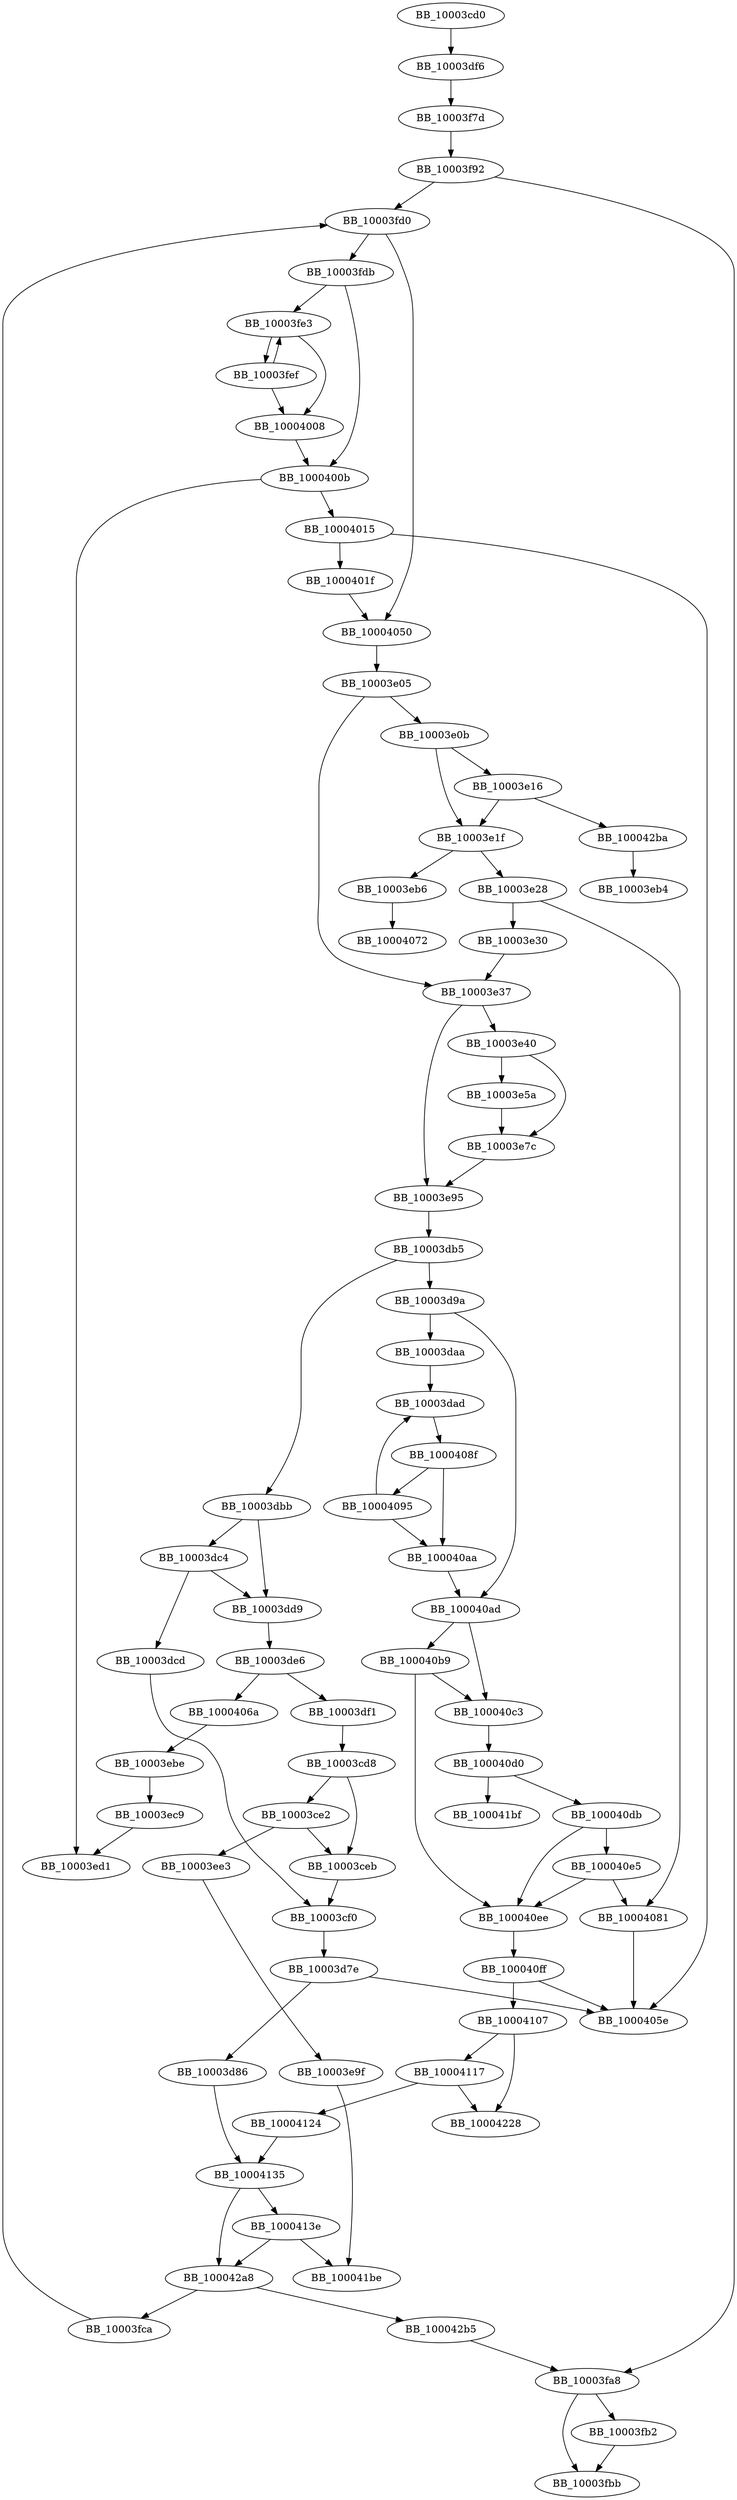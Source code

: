 DiGraph sub_10003CD0{
BB_10003cd0->BB_10003df6
BB_10003cd8->BB_10003ce2
BB_10003cd8->BB_10003ceb
BB_10003ce2->BB_10003ceb
BB_10003ce2->BB_10003ee3
BB_10003ceb->BB_10003cf0
BB_10003cf0->BB_10003d7e
BB_10003d7e->BB_10003d86
BB_10003d7e->BB_1000405e
BB_10003d86->BB_10004135
BB_10003d9a->BB_10003daa
BB_10003d9a->BB_100040ad
BB_10003daa->BB_10003dad
BB_10003dad->BB_1000408f
BB_10003db5->BB_10003d9a
BB_10003db5->BB_10003dbb
BB_10003dbb->BB_10003dc4
BB_10003dbb->BB_10003dd9
BB_10003dc4->BB_10003dcd
BB_10003dc4->BB_10003dd9
BB_10003dcd->BB_10003cf0
BB_10003dd9->BB_10003de6
BB_10003de6->BB_10003df1
BB_10003de6->BB_1000406a
BB_10003df1->BB_10003cd8
BB_10003df6->BB_10003f7d
BB_10003e05->BB_10003e0b
BB_10003e05->BB_10003e37
BB_10003e0b->BB_10003e16
BB_10003e0b->BB_10003e1f
BB_10003e16->BB_10003e1f
BB_10003e16->BB_100042ba
BB_10003e1f->BB_10003e28
BB_10003e1f->BB_10003eb6
BB_10003e28->BB_10003e30
BB_10003e28->BB_10004081
BB_10003e30->BB_10003e37
BB_10003e37->BB_10003e40
BB_10003e37->BB_10003e95
BB_10003e40->BB_10003e5a
BB_10003e40->BB_10003e7c
BB_10003e5a->BB_10003e7c
BB_10003e7c->BB_10003e95
BB_10003e95->BB_10003db5
BB_10003e9f->BB_100041be
BB_10003eb6->BB_10004072
BB_10003ebe->BB_10003ec9
BB_10003ec9->BB_10003ed1
BB_10003ee3->BB_10003e9f
BB_10003f7d->BB_10003f92
BB_10003f92->BB_10003fa8
BB_10003f92->BB_10003fd0
BB_10003fa8->BB_10003fb2
BB_10003fa8->BB_10003fbb
BB_10003fb2->BB_10003fbb
BB_10003fca->BB_10003fd0
BB_10003fd0->BB_10003fdb
BB_10003fd0->BB_10004050
BB_10003fdb->BB_10003fe3
BB_10003fdb->BB_1000400b
BB_10003fe3->BB_10003fef
BB_10003fe3->BB_10004008
BB_10003fef->BB_10003fe3
BB_10003fef->BB_10004008
BB_10004008->BB_1000400b
BB_1000400b->BB_10003ed1
BB_1000400b->BB_10004015
BB_10004015->BB_1000401f
BB_10004015->BB_1000405e
BB_1000401f->BB_10004050
BB_10004050->BB_10003e05
BB_1000406a->BB_10003ebe
BB_10004081->BB_1000405e
BB_1000408f->BB_10004095
BB_1000408f->BB_100040aa
BB_10004095->BB_10003dad
BB_10004095->BB_100040aa
BB_100040aa->BB_100040ad
BB_100040ad->BB_100040b9
BB_100040ad->BB_100040c3
BB_100040b9->BB_100040c3
BB_100040b9->BB_100040ee
BB_100040c3->BB_100040d0
BB_100040d0->BB_100040db
BB_100040d0->BB_100041bf
BB_100040db->BB_100040e5
BB_100040db->BB_100040ee
BB_100040e5->BB_10004081
BB_100040e5->BB_100040ee
BB_100040ee->BB_100040ff
BB_100040ff->BB_1000405e
BB_100040ff->BB_10004107
BB_10004107->BB_10004117
BB_10004107->BB_10004228
BB_10004117->BB_10004124
BB_10004117->BB_10004228
BB_10004124->BB_10004135
BB_10004135->BB_1000413e
BB_10004135->BB_100042a8
BB_1000413e->BB_100041be
BB_1000413e->BB_100042a8
BB_100042a8->BB_10003fca
BB_100042a8->BB_100042b5
BB_100042b5->BB_10003fa8
BB_100042ba->BB_10003eb4
}
